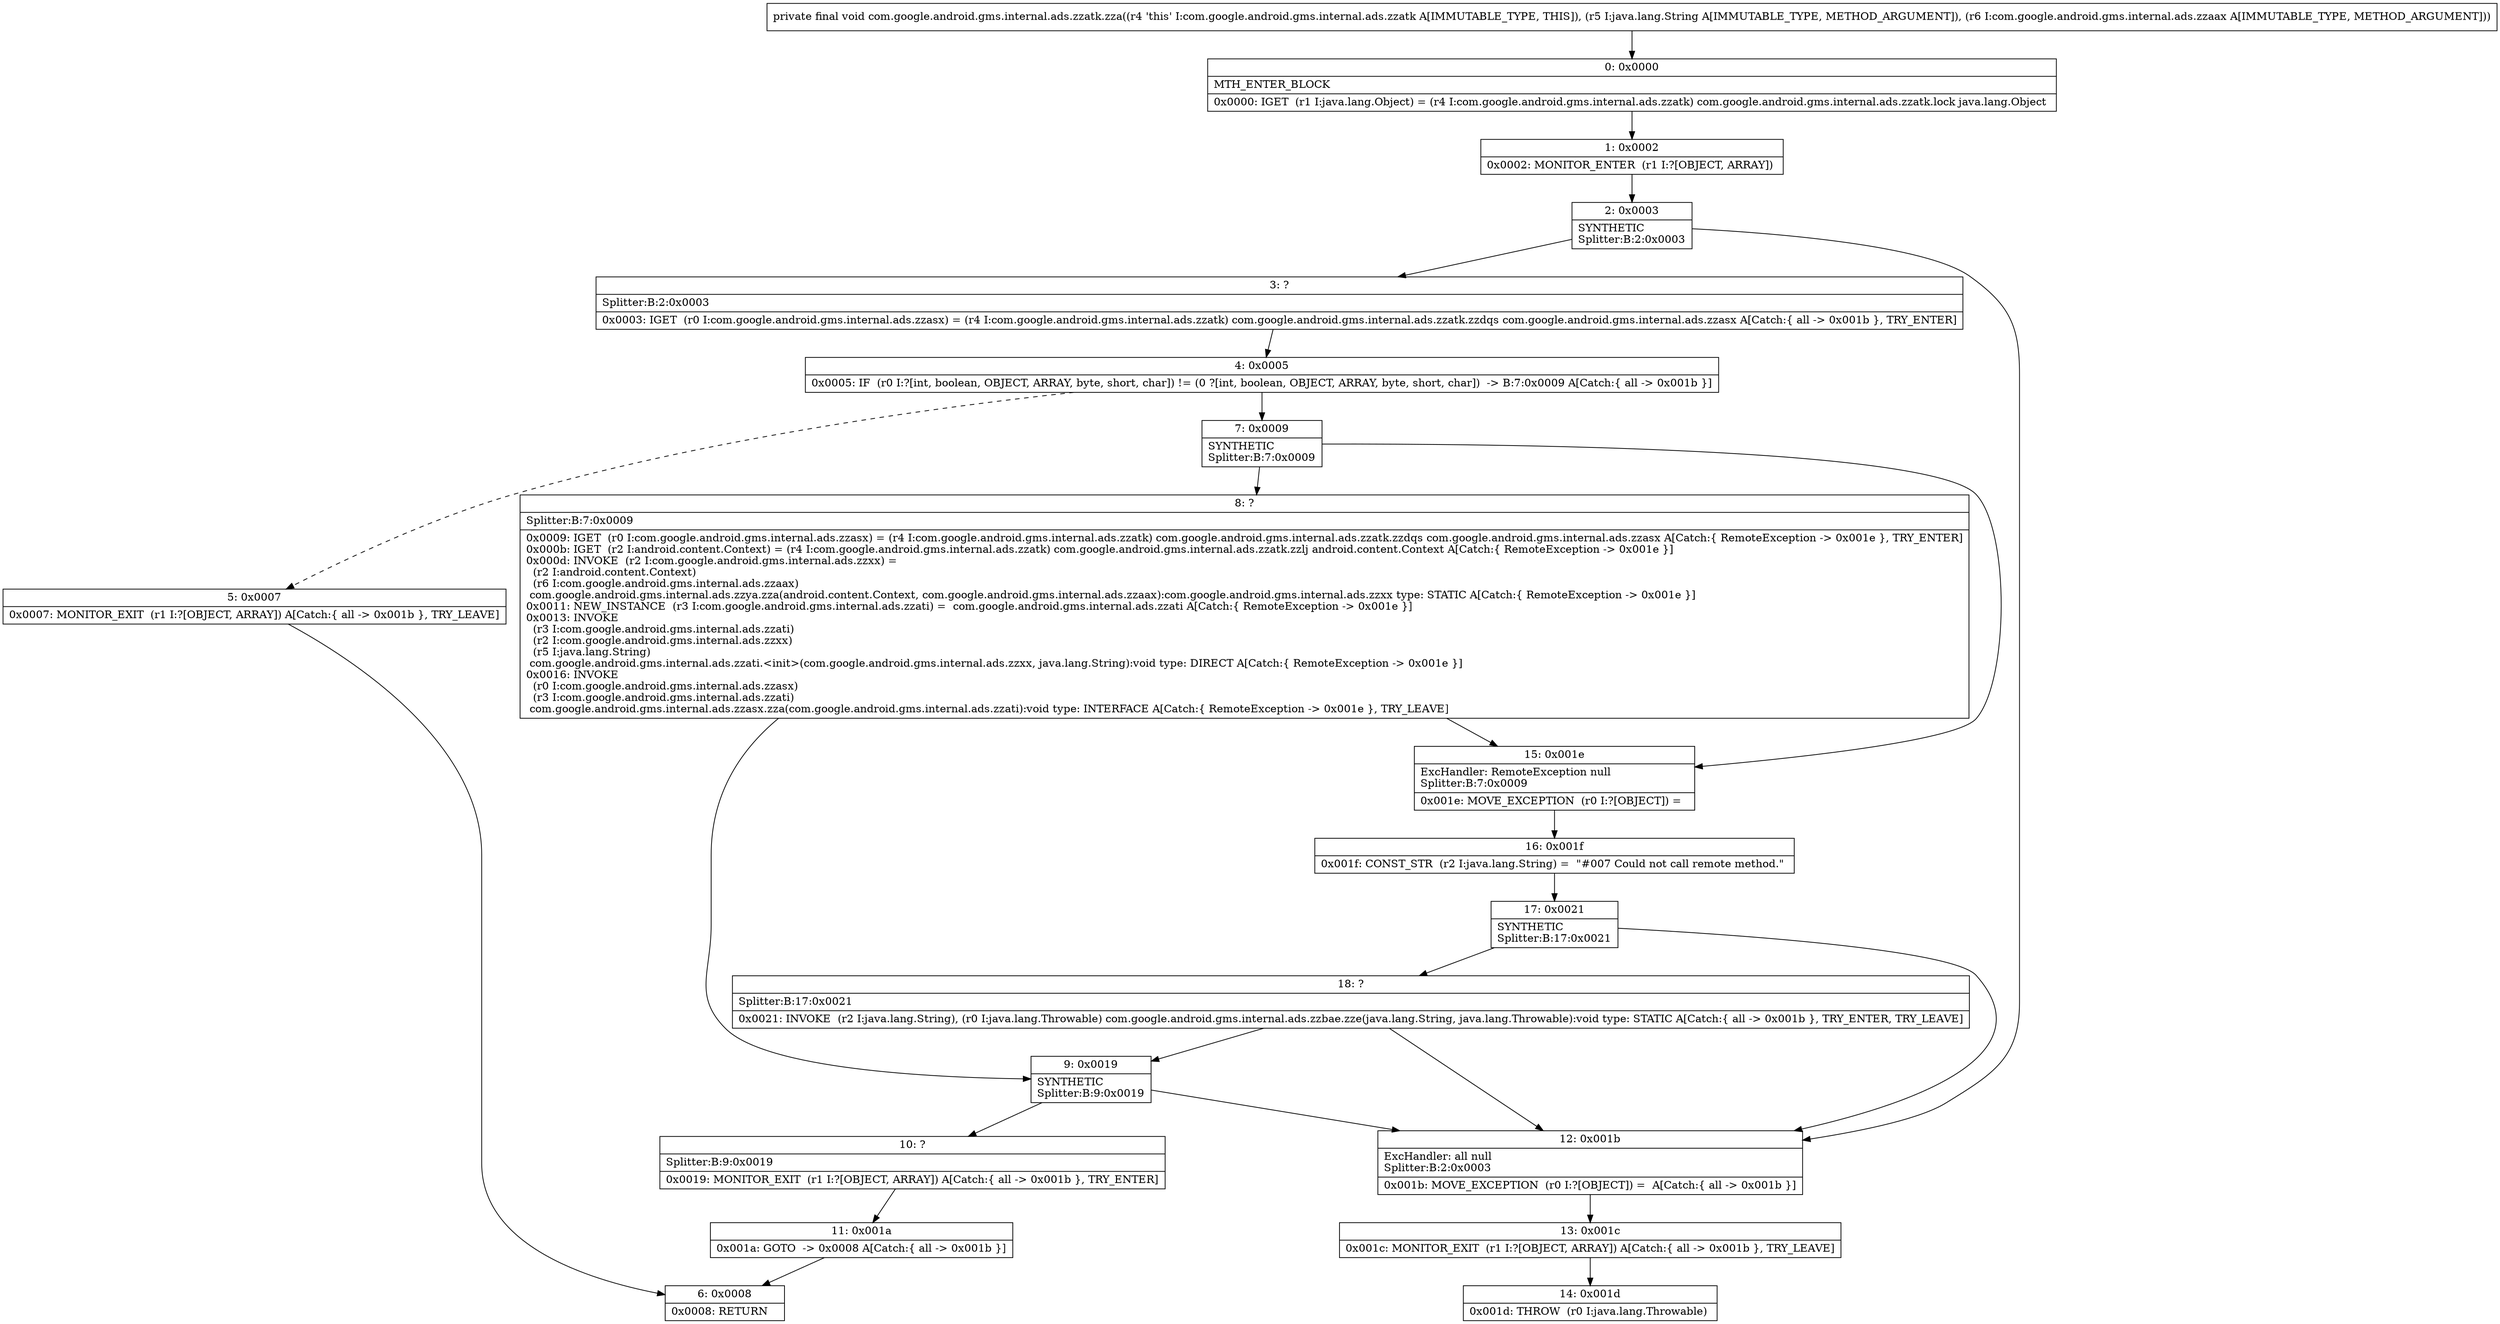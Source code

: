 digraph "CFG forcom.google.android.gms.internal.ads.zzatk.zza(Ljava\/lang\/String;Lcom\/google\/android\/gms\/internal\/ads\/zzaax;)V" {
Node_0 [shape=record,label="{0\:\ 0x0000|MTH_ENTER_BLOCK\l|0x0000: IGET  (r1 I:java.lang.Object) = (r4 I:com.google.android.gms.internal.ads.zzatk) com.google.android.gms.internal.ads.zzatk.lock java.lang.Object \l}"];
Node_1 [shape=record,label="{1\:\ 0x0002|0x0002: MONITOR_ENTER  (r1 I:?[OBJECT, ARRAY]) \l}"];
Node_2 [shape=record,label="{2\:\ 0x0003|SYNTHETIC\lSplitter:B:2:0x0003\l}"];
Node_3 [shape=record,label="{3\:\ ?|Splitter:B:2:0x0003\l|0x0003: IGET  (r0 I:com.google.android.gms.internal.ads.zzasx) = (r4 I:com.google.android.gms.internal.ads.zzatk) com.google.android.gms.internal.ads.zzatk.zzdqs com.google.android.gms.internal.ads.zzasx A[Catch:\{ all \-\> 0x001b \}, TRY_ENTER]\l}"];
Node_4 [shape=record,label="{4\:\ 0x0005|0x0005: IF  (r0 I:?[int, boolean, OBJECT, ARRAY, byte, short, char]) != (0 ?[int, boolean, OBJECT, ARRAY, byte, short, char])  \-\> B:7:0x0009 A[Catch:\{ all \-\> 0x001b \}]\l}"];
Node_5 [shape=record,label="{5\:\ 0x0007|0x0007: MONITOR_EXIT  (r1 I:?[OBJECT, ARRAY]) A[Catch:\{ all \-\> 0x001b \}, TRY_LEAVE]\l}"];
Node_6 [shape=record,label="{6\:\ 0x0008|0x0008: RETURN   \l}"];
Node_7 [shape=record,label="{7\:\ 0x0009|SYNTHETIC\lSplitter:B:7:0x0009\l}"];
Node_8 [shape=record,label="{8\:\ ?|Splitter:B:7:0x0009\l|0x0009: IGET  (r0 I:com.google.android.gms.internal.ads.zzasx) = (r4 I:com.google.android.gms.internal.ads.zzatk) com.google.android.gms.internal.ads.zzatk.zzdqs com.google.android.gms.internal.ads.zzasx A[Catch:\{ RemoteException \-\> 0x001e \}, TRY_ENTER]\l0x000b: IGET  (r2 I:android.content.Context) = (r4 I:com.google.android.gms.internal.ads.zzatk) com.google.android.gms.internal.ads.zzatk.zzlj android.content.Context A[Catch:\{ RemoteException \-\> 0x001e \}]\l0x000d: INVOKE  (r2 I:com.google.android.gms.internal.ads.zzxx) = \l  (r2 I:android.content.Context)\l  (r6 I:com.google.android.gms.internal.ads.zzaax)\l com.google.android.gms.internal.ads.zzya.zza(android.content.Context, com.google.android.gms.internal.ads.zzaax):com.google.android.gms.internal.ads.zzxx type: STATIC A[Catch:\{ RemoteException \-\> 0x001e \}]\l0x0011: NEW_INSTANCE  (r3 I:com.google.android.gms.internal.ads.zzati) =  com.google.android.gms.internal.ads.zzati A[Catch:\{ RemoteException \-\> 0x001e \}]\l0x0013: INVOKE  \l  (r3 I:com.google.android.gms.internal.ads.zzati)\l  (r2 I:com.google.android.gms.internal.ads.zzxx)\l  (r5 I:java.lang.String)\l com.google.android.gms.internal.ads.zzati.\<init\>(com.google.android.gms.internal.ads.zzxx, java.lang.String):void type: DIRECT A[Catch:\{ RemoteException \-\> 0x001e \}]\l0x0016: INVOKE  \l  (r0 I:com.google.android.gms.internal.ads.zzasx)\l  (r3 I:com.google.android.gms.internal.ads.zzati)\l com.google.android.gms.internal.ads.zzasx.zza(com.google.android.gms.internal.ads.zzati):void type: INTERFACE A[Catch:\{ RemoteException \-\> 0x001e \}, TRY_LEAVE]\l}"];
Node_9 [shape=record,label="{9\:\ 0x0019|SYNTHETIC\lSplitter:B:9:0x0019\l}"];
Node_10 [shape=record,label="{10\:\ ?|Splitter:B:9:0x0019\l|0x0019: MONITOR_EXIT  (r1 I:?[OBJECT, ARRAY]) A[Catch:\{ all \-\> 0x001b \}, TRY_ENTER]\l}"];
Node_11 [shape=record,label="{11\:\ 0x001a|0x001a: GOTO  \-\> 0x0008 A[Catch:\{ all \-\> 0x001b \}]\l}"];
Node_12 [shape=record,label="{12\:\ 0x001b|ExcHandler: all null\lSplitter:B:2:0x0003\l|0x001b: MOVE_EXCEPTION  (r0 I:?[OBJECT]) =  A[Catch:\{ all \-\> 0x001b \}]\l}"];
Node_13 [shape=record,label="{13\:\ 0x001c|0x001c: MONITOR_EXIT  (r1 I:?[OBJECT, ARRAY]) A[Catch:\{ all \-\> 0x001b \}, TRY_LEAVE]\l}"];
Node_14 [shape=record,label="{14\:\ 0x001d|0x001d: THROW  (r0 I:java.lang.Throwable) \l}"];
Node_15 [shape=record,label="{15\:\ 0x001e|ExcHandler: RemoteException null\lSplitter:B:7:0x0009\l|0x001e: MOVE_EXCEPTION  (r0 I:?[OBJECT]) =  \l}"];
Node_16 [shape=record,label="{16\:\ 0x001f|0x001f: CONST_STR  (r2 I:java.lang.String) =  \"#007 Could not call remote method.\" \l}"];
Node_17 [shape=record,label="{17\:\ 0x0021|SYNTHETIC\lSplitter:B:17:0x0021\l}"];
Node_18 [shape=record,label="{18\:\ ?|Splitter:B:17:0x0021\l|0x0021: INVOKE  (r2 I:java.lang.String), (r0 I:java.lang.Throwable) com.google.android.gms.internal.ads.zzbae.zze(java.lang.String, java.lang.Throwable):void type: STATIC A[Catch:\{ all \-\> 0x001b \}, TRY_ENTER, TRY_LEAVE]\l}"];
MethodNode[shape=record,label="{private final void com.google.android.gms.internal.ads.zzatk.zza((r4 'this' I:com.google.android.gms.internal.ads.zzatk A[IMMUTABLE_TYPE, THIS]), (r5 I:java.lang.String A[IMMUTABLE_TYPE, METHOD_ARGUMENT]), (r6 I:com.google.android.gms.internal.ads.zzaax A[IMMUTABLE_TYPE, METHOD_ARGUMENT])) }"];
MethodNode -> Node_0;
Node_0 -> Node_1;
Node_1 -> Node_2;
Node_2 -> Node_3;
Node_2 -> Node_12;
Node_3 -> Node_4;
Node_4 -> Node_5[style=dashed];
Node_4 -> Node_7;
Node_5 -> Node_6;
Node_7 -> Node_8;
Node_7 -> Node_15;
Node_8 -> Node_9;
Node_8 -> Node_15;
Node_9 -> Node_10;
Node_9 -> Node_12;
Node_10 -> Node_11;
Node_11 -> Node_6;
Node_12 -> Node_13;
Node_13 -> Node_14;
Node_15 -> Node_16;
Node_16 -> Node_17;
Node_17 -> Node_18;
Node_17 -> Node_12;
Node_18 -> Node_12;
Node_18 -> Node_9;
}

